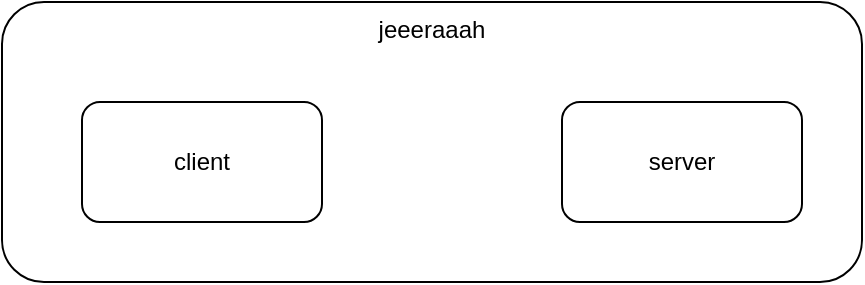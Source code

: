 <mxfile version="22.1.16" type="device">
  <diagram name="Seite-1" id="jHkqVB11kq6veW1EHMd9">
    <mxGraphModel dx="817" dy="677" grid="1" gridSize="10" guides="1" tooltips="1" connect="1" arrows="1" fold="1" page="1" pageScale="1" pageWidth="827" pageHeight="1169" math="0" shadow="0">
      <root>
        <mxCell id="0" />
        <mxCell id="1" parent="0" />
        <mxCell id="PNUUjDujBdZ-TAGP6u_2-1" value="jeeeraaah" style="rounded=1;whiteSpace=wrap;html=1;horizontal=1;verticalAlign=top;" vertex="1" parent="1">
          <mxGeometry x="120" y="200" width="430" height="140" as="geometry" />
        </mxCell>
        <mxCell id="PNUUjDujBdZ-TAGP6u_2-2" value="server" style="rounded=1;whiteSpace=wrap;html=1;" vertex="1" parent="1">
          <mxGeometry x="400" y="250" width="120" height="60" as="geometry" />
        </mxCell>
        <mxCell id="PNUUjDujBdZ-TAGP6u_2-3" value="client" style="rounded=1;whiteSpace=wrap;html=1;" vertex="1" parent="1">
          <mxGeometry x="160" y="250" width="120" height="60" as="geometry" />
        </mxCell>
      </root>
    </mxGraphModel>
  </diagram>
</mxfile>
